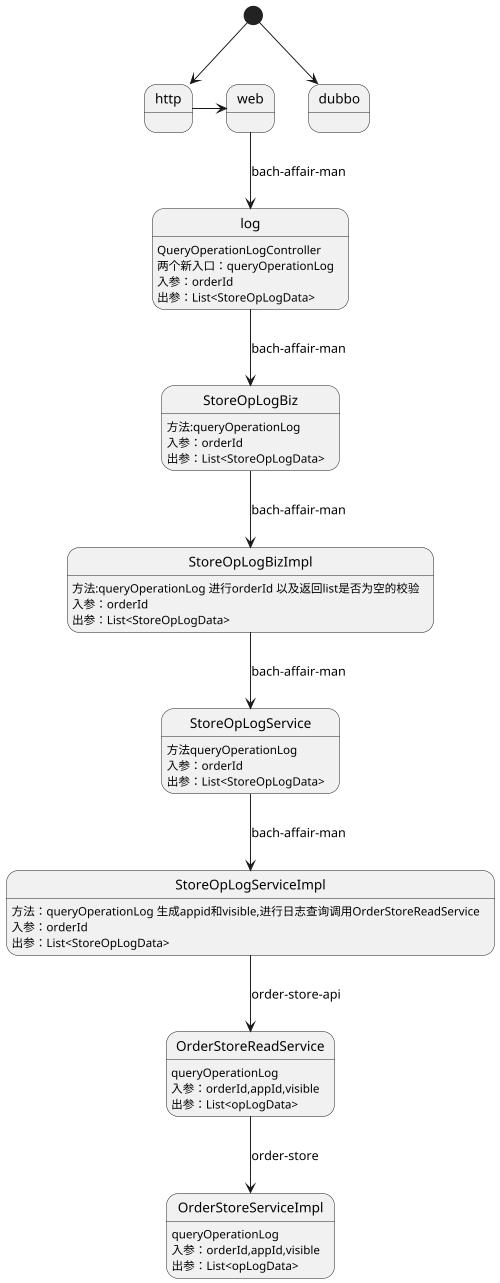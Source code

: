 @startuml
scale 500 width
[*]-->http

[*]-->dubbo
http->web
'
'dubbo-->remote
'
'remote  --> 鲜度
'remote  --> 无人货架




web -->log:bach-affair-man
log :QueryOperationLogController\n两个新入口：queryOperationLog\n入参：orderId\n出参：List<StoreOpLogData>

log-->StoreOpLogBiz:bach-affair-man
StoreOpLogBiz:方法:queryOperationLog\n入参：orderId\n出参：List<StoreOpLogData>


StoreOpLogBiz-->StoreOpLogBizImpl:bach-affair-man
StoreOpLogBizImpl:方法:queryOperationLog 进行orderId 以及返回list是否为空的校验\n入参：orderId\n出参：List<StoreOpLogData>

StoreOpLogBizImpl-->StoreOpLogService:bach-affair-man
StoreOpLogService:方法queryOperationLog \n入参：orderId\n出参：List<StoreOpLogData>

StoreOpLogService-->StoreOpLogServiceImpl:bach-affair-man
StoreOpLogServiceImpl:方法：queryOperationLog 生成appid和visible,进行日志查询调用OrderStoreReadService\n入参：orderId\n出参：List<StoreOpLogData>

StoreOpLogServiceImpl-->OrderStoreReadService:order-store-api
OrderStoreReadService:queryOperationLog\n入参：orderId,appId,visible\n出参：List<opLogData>

OrderStoreReadService-->OrderStoreServiceImpl:order-store
OrderStoreServiceImpl:queryOperationLog\n入参：orderId,appId,visible\n出参：List<opLogData>



'门店 -->check
'check:CheckWebController\nCheckShopWebController

'check-->StoreOpLogBiz






'门店 -->discard
'discard:DiscardWebController\nDiscardShopWebController
'discard-->StoreOpLogBiz






'门店 -->pricetag
'pricetag:PriceTagWebGroupController\nPriceTagWebShopController

'pricetag-->StoreOpLogBiz




'门店 -->transfer
'transfer : TransferWebController\nTransferShopWebController
'transfer-->StoreOpLogBiz




'web  --> 集团
'集团 -->adjust
'集团 -->check
'集团 -->discard
'集团 -->pricetag
'集团 -->transfer
'集团-->quality.control
'quality.control:QualityWebController

'quality.control-->StoreOpLogBiz




'web  --> pda
'
'pda -->adjust
'pda -->check
'pda -->discard
'pda -->pricetag
'pda -->transfer
'pda-->quality.control
'pda -->零售自动转换



@enduml